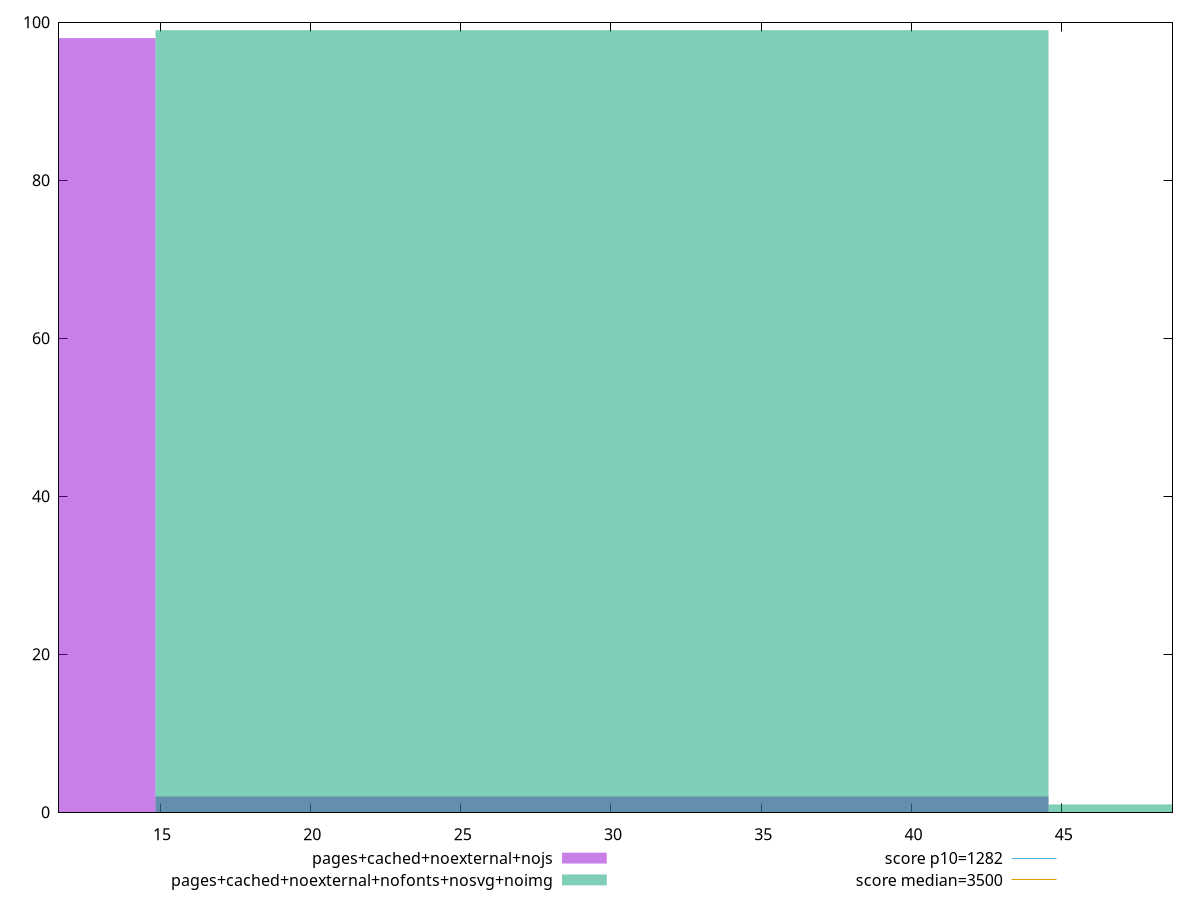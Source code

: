 reset

$pagesCachedNoexternalNojs <<EOF
0 98
29.703548914933098 2
EOF

$pagesCachedNoexternalNofontsNosvgNoimg <<EOF
29.703548914933098 99
59.407097829866196 1
EOF

set key outside below
set boxwidth 29.703548914933098
set xrange [11.64:48.67999999999998]
set yrange [0:100]
set style fill transparent solid 0.5 noborder

set parametric
set terminal svg size 640, 500 enhanced background rgb 'white'
set output "report_00007_2020-12-11T15:55:29.892Z/bootup-time/comparison/histogram/10_vs_11.svg"

plot $pagesCachedNoexternalNojs title "pages+cached+noexternal+nojs" with boxes, \
     $pagesCachedNoexternalNofontsNosvgNoimg title "pages+cached+noexternal+nofonts+nosvg+noimg" with boxes, \
     1282,t title "score p10=1282", \
     3500,t title "score median=3500"

reset
